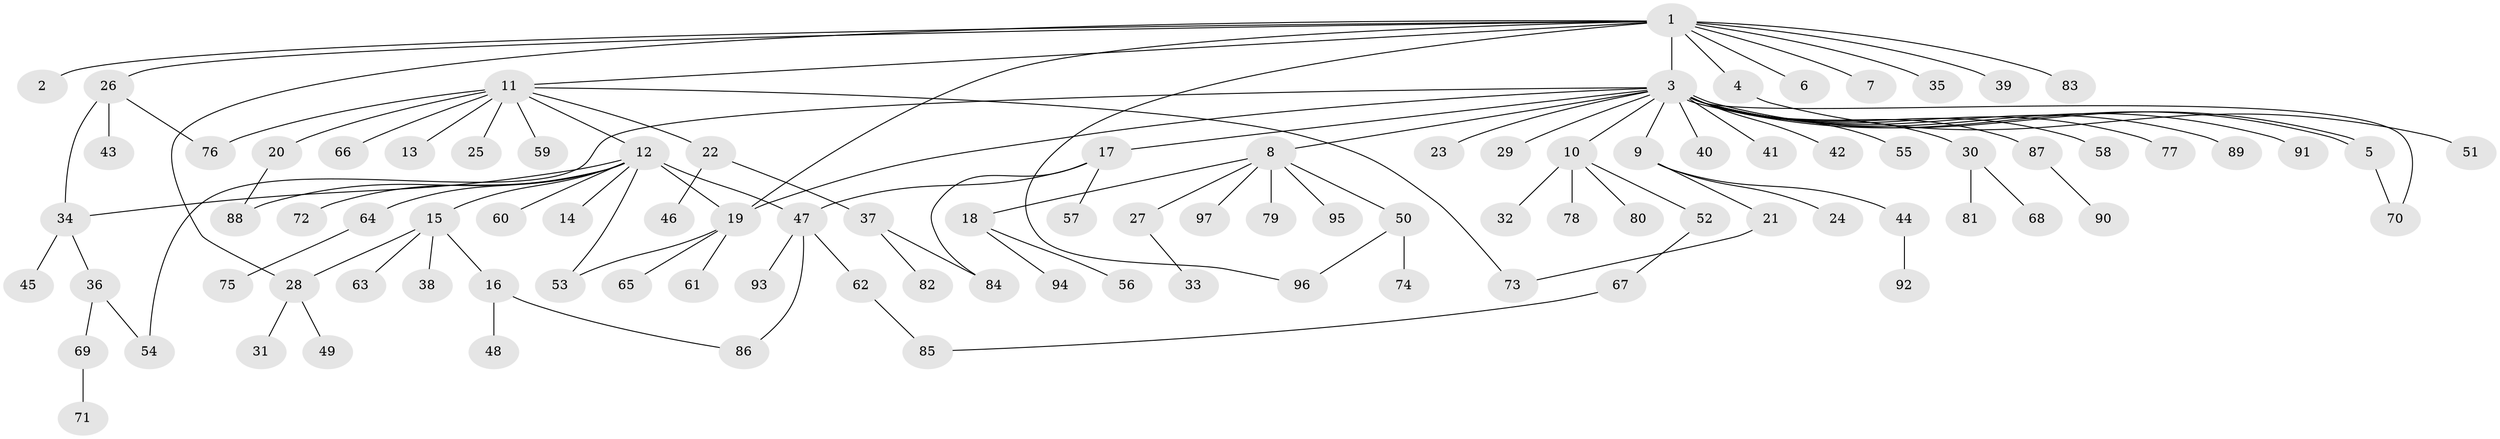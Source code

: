// coarse degree distribution, {1: 0.7611940298507462, 8: 0.029850746268656716, 2: 0.13432835820895522, 4: 0.029850746268656716, 11: 0.014925373134328358, 27: 0.014925373134328358, 9: 0.014925373134328358}
// Generated by graph-tools (version 1.1) at 2025/51/03/04/25 21:51:23]
// undirected, 97 vertices, 112 edges
graph export_dot {
graph [start="1"]
  node [color=gray90,style=filled];
  1;
  2;
  3;
  4;
  5;
  6;
  7;
  8;
  9;
  10;
  11;
  12;
  13;
  14;
  15;
  16;
  17;
  18;
  19;
  20;
  21;
  22;
  23;
  24;
  25;
  26;
  27;
  28;
  29;
  30;
  31;
  32;
  33;
  34;
  35;
  36;
  37;
  38;
  39;
  40;
  41;
  42;
  43;
  44;
  45;
  46;
  47;
  48;
  49;
  50;
  51;
  52;
  53;
  54;
  55;
  56;
  57;
  58;
  59;
  60;
  61;
  62;
  63;
  64;
  65;
  66;
  67;
  68;
  69;
  70;
  71;
  72;
  73;
  74;
  75;
  76;
  77;
  78;
  79;
  80;
  81;
  82;
  83;
  84;
  85;
  86;
  87;
  88;
  89;
  90;
  91;
  92;
  93;
  94;
  95;
  96;
  97;
  1 -- 2;
  1 -- 3;
  1 -- 4;
  1 -- 6;
  1 -- 7;
  1 -- 11;
  1 -- 19;
  1 -- 26;
  1 -- 28;
  1 -- 35;
  1 -- 39;
  1 -- 83;
  1 -- 96;
  3 -- 5;
  3 -- 5;
  3 -- 8;
  3 -- 9;
  3 -- 10;
  3 -- 17;
  3 -- 19;
  3 -- 23;
  3 -- 29;
  3 -- 30;
  3 -- 40;
  3 -- 41;
  3 -- 42;
  3 -- 54;
  3 -- 55;
  3 -- 58;
  3 -- 70;
  3 -- 77;
  3 -- 87;
  3 -- 89;
  3 -- 91;
  4 -- 51;
  5 -- 70;
  8 -- 18;
  8 -- 27;
  8 -- 50;
  8 -- 79;
  8 -- 95;
  8 -- 97;
  9 -- 21;
  9 -- 24;
  9 -- 44;
  10 -- 32;
  10 -- 52;
  10 -- 78;
  10 -- 80;
  11 -- 12;
  11 -- 13;
  11 -- 20;
  11 -- 22;
  11 -- 25;
  11 -- 59;
  11 -- 66;
  11 -- 73;
  11 -- 76;
  12 -- 14;
  12 -- 15;
  12 -- 19;
  12 -- 34;
  12 -- 47;
  12 -- 53;
  12 -- 60;
  12 -- 64;
  12 -- 72;
  12 -- 88;
  15 -- 16;
  15 -- 28;
  15 -- 38;
  15 -- 63;
  16 -- 48;
  16 -- 86;
  17 -- 47;
  17 -- 57;
  17 -- 84;
  18 -- 56;
  18 -- 94;
  19 -- 53;
  19 -- 61;
  19 -- 65;
  20 -- 88;
  21 -- 73;
  22 -- 37;
  22 -- 46;
  26 -- 34;
  26 -- 43;
  26 -- 76;
  27 -- 33;
  28 -- 31;
  28 -- 49;
  30 -- 68;
  30 -- 81;
  34 -- 36;
  34 -- 45;
  36 -- 54;
  36 -- 69;
  37 -- 82;
  37 -- 84;
  44 -- 92;
  47 -- 62;
  47 -- 86;
  47 -- 93;
  50 -- 74;
  50 -- 96;
  52 -- 67;
  62 -- 85;
  64 -- 75;
  67 -- 85;
  69 -- 71;
  87 -- 90;
}
